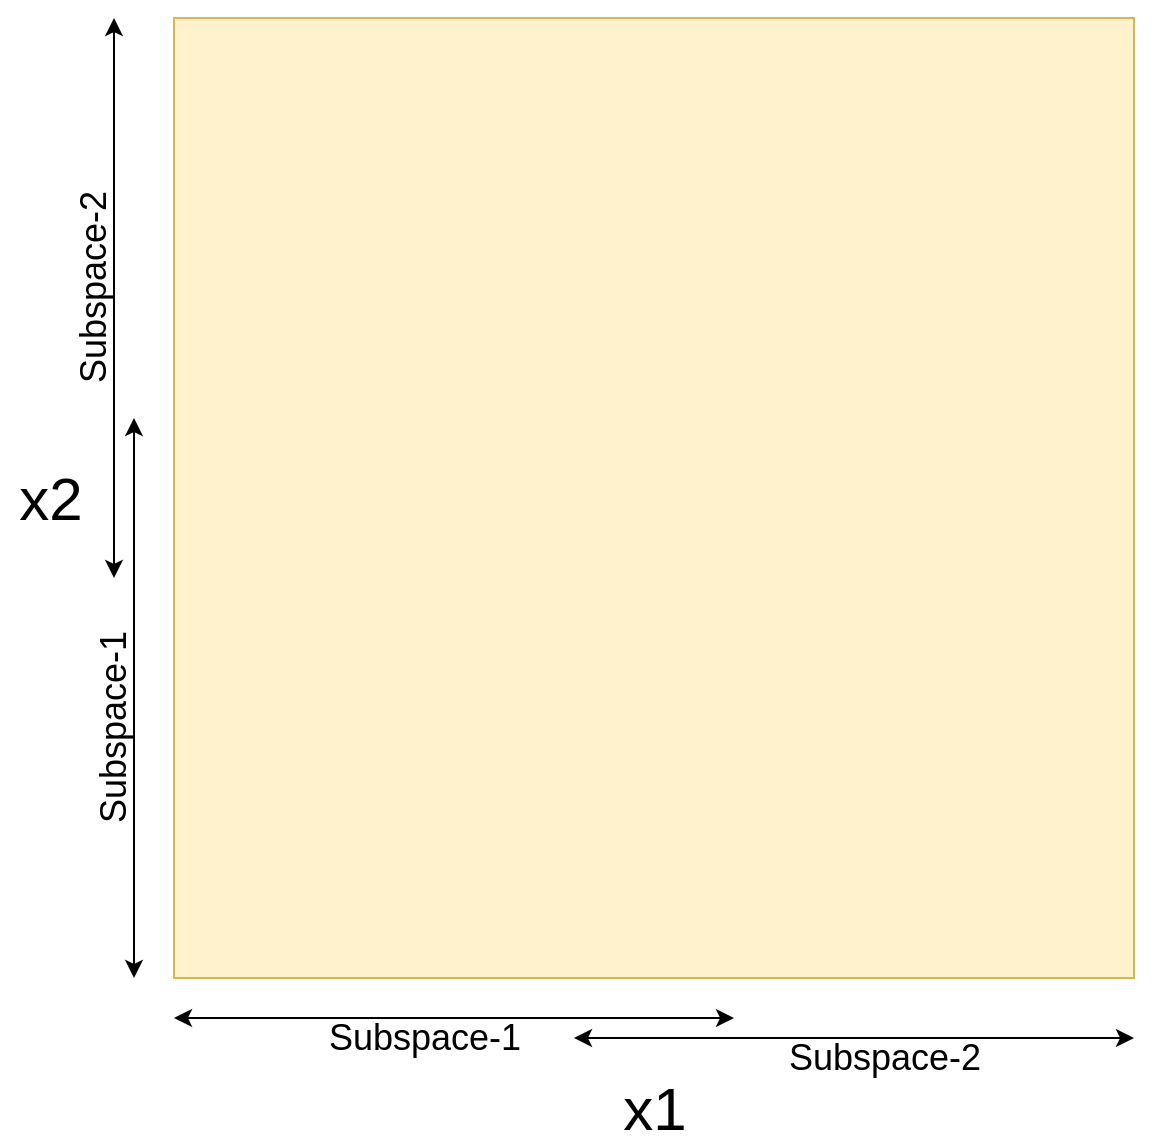 <mxfile version="17.4.2" type="device" pages="3"><diagram id="ElnYHEI3mxM1vTTUpZhZ" name="Page-1"><mxGraphModel dx="1422" dy="878" grid="1" gridSize="10" guides="1" tooltips="1" connect="1" arrows="1" fold="1" page="1" pageScale="1" pageWidth="1169" pageHeight="827" math="0" shadow="0"><root><mxCell id="0"/><mxCell id="1" parent="0"/><mxCell id="AfuKtb81hfzeMKFYEJdh-1" value="" style="whiteSpace=wrap;html=1;aspect=fixed;fillColor=#fff2cc;strokeColor=#d6b656;" parent="1" vertex="1"><mxGeometry x="320" y="120" width="480" height="480" as="geometry"/></mxCell><mxCell id="2DIjokHKBsW9UEJM3Tef-1" value="&lt;font style=&quot;font-size: 30px&quot;&gt;x1&lt;/font&gt;" style="text;html=1;align=center;verticalAlign=middle;resizable=0;points=[];autosize=1;strokeColor=none;fillColor=none;" parent="1" vertex="1"><mxGeometry x="535" y="650" width="50" height="30" as="geometry"/></mxCell><mxCell id="2DIjokHKBsW9UEJM3Tef-2" value="&lt;font style=&quot;font-size: 30px&quot;&gt;x2&lt;/font&gt;" style="text;html=1;align=center;verticalAlign=middle;resizable=0;points=[];autosize=1;strokeColor=none;fillColor=none;" parent="1" vertex="1"><mxGeometry x="233" y="345" width="50" height="30" as="geometry"/></mxCell><mxCell id="2DIjokHKBsW9UEJM3Tef-3" value="" style="endArrow=classic;startArrow=classic;html=1;rounded=0;fontSize=30;" parent="1" edge="1"><mxGeometry width="50" height="50" relative="1" as="geometry"><mxPoint x="290" y="120" as="sourcePoint"/><mxPoint x="290" y="400" as="targetPoint"/><Array as="points"/></mxGeometry></mxCell><mxCell id="2DIjokHKBsW9UEJM3Tef-4" value="" style="endArrow=classic;startArrow=classic;html=1;rounded=0;fontSize=30;" parent="1" edge="1"><mxGeometry width="50" height="50" relative="1" as="geometry"><mxPoint x="520" y="630" as="sourcePoint"/><mxPoint x="800" y="630" as="targetPoint"/><Array as="points"/></mxGeometry></mxCell><mxCell id="2DIjokHKBsW9UEJM3Tef-11" value="" style="endArrow=classic;startArrow=classic;html=1;rounded=0;fontSize=30;" parent="1" edge="1"><mxGeometry width="50" height="50" relative="1" as="geometry"><mxPoint x="300" y="320" as="sourcePoint"/><mxPoint x="300.0" y="600" as="targetPoint"/><Array as="points"/></mxGeometry></mxCell><mxCell id="2DIjokHKBsW9UEJM3Tef-12" value="" style="endArrow=classic;startArrow=classic;html=1;rounded=0;fontSize=30;" parent="1" edge="1"><mxGeometry width="50" height="50" relative="1" as="geometry"><mxPoint x="320" y="620" as="sourcePoint"/><mxPoint x="600" y="620" as="targetPoint"/><Array as="points"/></mxGeometry></mxCell><mxCell id="2DIjokHKBsW9UEJM3Tef-13" value="&lt;font style=&quot;font-size: 18px&quot;&gt;Subspace-1&lt;/font&gt;" style="text;html=1;align=center;verticalAlign=middle;resizable=0;points=[];autosize=1;strokeColor=none;fillColor=none;fontSize=30;" parent="1" vertex="1"><mxGeometry x="390" y="600" width="110" height="50" as="geometry"/></mxCell><mxCell id="2DIjokHKBsW9UEJM3Tef-14" value="&lt;font style=&quot;font-size: 18px&quot;&gt;Subspace-2&lt;/font&gt;" style="text;html=1;align=center;verticalAlign=middle;resizable=0;points=[];autosize=1;strokeColor=none;fillColor=none;fontSize=30;" parent="1" vertex="1"><mxGeometry x="620" y="610" width="110" height="50" as="geometry"/></mxCell><mxCell id="2DIjokHKBsW9UEJM3Tef-15" value="&lt;font style=&quot;font-size: 18px&quot;&gt;Subspace-1&lt;/font&gt;" style="text;html=1;align=center;verticalAlign=middle;resizable=0;points=[];autosize=1;strokeColor=none;fillColor=none;fontSize=30;rotation=270;" parent="1" vertex="1"><mxGeometry x="230" y="450" width="110" height="50" as="geometry"/></mxCell><mxCell id="2DIjokHKBsW9UEJM3Tef-16" value="&lt;font style=&quot;font-size: 18px&quot;&gt;Subspace-2&lt;/font&gt;" style="text;html=1;align=center;verticalAlign=middle;resizable=0;points=[];autosize=1;strokeColor=none;fillColor=none;fontSize=30;rotation=270;" parent="1" vertex="1"><mxGeometry x="220" y="230" width="110" height="50" as="geometry"/></mxCell></root></mxGraphModel></diagram><diagram id="sUQi1taEgjPFNK0h6j1f" name="Page-2"><mxGraphModel dx="1422" dy="878" grid="1" gridSize="10" guides="1" tooltips="1" connect="1" arrows="1" fold="1" page="1" pageScale="1" pageWidth="1169" pageHeight="827" math="0" shadow="0"><root><mxCell id="0"/><mxCell id="1" parent="0"/><mxCell id="Vhykg4nWG7FQnJlrdtDL-2" value="&lt;font style=&quot;font-size: 30px&quot;&gt;x1&lt;/font&gt;" style="text;html=1;align=center;verticalAlign=middle;resizable=0;points=[];autosize=1;strokeColor=none;fillColor=none;" vertex="1" parent="1"><mxGeometry x="535" y="650" width="50" height="30" as="geometry"/></mxCell><mxCell id="Vhykg4nWG7FQnJlrdtDL-3" value="&lt;font style=&quot;font-size: 30px&quot;&gt;x2&lt;/font&gt;" style="text;html=1;align=center;verticalAlign=middle;resizable=0;points=[];autosize=1;strokeColor=none;fillColor=none;" vertex="1" parent="1"><mxGeometry x="233" y="345" width="50" height="30" as="geometry"/></mxCell><mxCell id="Vhykg4nWG7FQnJlrdtDL-4" value="" style="endArrow=classic;startArrow=classic;html=1;rounded=0;fontSize=30;" edge="1" parent="1"><mxGeometry width="50" height="50" relative="1" as="geometry"><mxPoint x="290" y="120" as="sourcePoint"/><mxPoint x="290" y="400" as="targetPoint"/><Array as="points"/></mxGeometry></mxCell><mxCell id="Vhykg4nWG7FQnJlrdtDL-5" value="" style="endArrow=classic;startArrow=classic;html=1;rounded=0;fontSize=30;" edge="1" parent="1"><mxGeometry width="50" height="50" relative="1" as="geometry"><mxPoint x="520" y="630" as="sourcePoint"/><mxPoint x="800" y="630" as="targetPoint"/><Array as="points"/></mxGeometry></mxCell><mxCell id="Vhykg4nWG7FQnJlrdtDL-6" value="" style="endArrow=classic;startArrow=classic;html=1;rounded=0;fontSize=30;" edge="1" parent="1"><mxGeometry width="50" height="50" relative="1" as="geometry"><mxPoint x="300" y="320" as="sourcePoint"/><mxPoint x="300" y="600" as="targetPoint"/><Array as="points"/></mxGeometry></mxCell><mxCell id="Vhykg4nWG7FQnJlrdtDL-7" value="" style="endArrow=classic;startArrow=classic;html=1;rounded=0;fontSize=30;" edge="1" parent="1"><mxGeometry width="50" height="50" relative="1" as="geometry"><mxPoint x="320" y="620" as="sourcePoint"/><mxPoint x="600" y="620" as="targetPoint"/><Array as="points"/></mxGeometry></mxCell><mxCell id="Vhykg4nWG7FQnJlrdtDL-8" value="&lt;font style=&quot;font-size: 18px&quot;&gt;Subspace-1&lt;/font&gt;" style="text;html=1;align=center;verticalAlign=middle;resizable=0;points=[];autosize=1;strokeColor=none;fillColor=none;fontSize=30;" vertex="1" parent="1"><mxGeometry x="390" y="600" width="110" height="50" as="geometry"/></mxCell><mxCell id="Vhykg4nWG7FQnJlrdtDL-9" value="&lt;font style=&quot;font-size: 18px&quot;&gt;Subspace-2&lt;/font&gt;" style="text;html=1;align=center;verticalAlign=middle;resizable=0;points=[];autosize=1;strokeColor=none;fillColor=none;fontSize=30;" vertex="1" parent="1"><mxGeometry x="620" y="610" width="110" height="50" as="geometry"/></mxCell><mxCell id="Vhykg4nWG7FQnJlrdtDL-10" value="&lt;font style=&quot;font-size: 18px&quot;&gt;Subspace-1&lt;/font&gt;" style="text;html=1;align=center;verticalAlign=middle;resizable=0;points=[];autosize=1;strokeColor=none;fillColor=none;fontSize=30;rotation=270;" vertex="1" parent="1"><mxGeometry x="230" y="450" width="110" height="50" as="geometry"/></mxCell><mxCell id="Vhykg4nWG7FQnJlrdtDL-11" value="&lt;font style=&quot;font-size: 18px&quot;&gt;Subspace-2&lt;/font&gt;" style="text;html=1;align=center;verticalAlign=middle;resizable=0;points=[];autosize=1;strokeColor=none;fillColor=none;fontSize=30;rotation=270;" vertex="1" parent="1"><mxGeometry x="220" y="230" width="110" height="50" as="geometry"/></mxCell><mxCell id="Vhykg4nWG7FQnJlrdtDL-12" value="" style="whiteSpace=wrap;html=1;aspect=fixed;fontSize=18;fillColor=#b0e3e6;strokeColor=none;opacity=70;" vertex="1" parent="1"><mxGeometry x="320" y="120" width="280" height="280" as="geometry"/></mxCell><mxCell id="Vhykg4nWG7FQnJlrdtDL-13" value="" style="whiteSpace=wrap;html=1;aspect=fixed;fontSize=18;fillColor=#b1ddf0;strokeColor=none;opacity=70;" vertex="1" parent="1"><mxGeometry x="320" y="320" width="280" height="280" as="geometry"/></mxCell><mxCell id="Vhykg4nWG7FQnJlrdtDL-14" value="" style="whiteSpace=wrap;html=1;aspect=fixed;fontSize=18;fillColor=#d0cee2;strokeColor=none;opacity=70;" vertex="1" parent="1"><mxGeometry x="520" y="320" width="280" height="280" as="geometry"/></mxCell><mxCell id="Vhykg4nWG7FQnJlrdtDL-15" value="" style="whiteSpace=wrap;html=1;aspect=fixed;fontSize=18;fillColor=#bac8d3;strokeColor=none;opacity=70;" vertex="1" parent="1"><mxGeometry x="520" y="120" width="280" height="280" as="geometry"/></mxCell><mxCell id="YcBrGhLFLf9rv-FYNLxs-1" value="&lt;font style=&quot;font-size: 22px&quot;&gt;HS1&lt;/font&gt;" style="text;html=1;align=center;verticalAlign=middle;resizable=0;points=[];autosize=1;strokeColor=#10739e;fillColor=#b1ddf0;" vertex="1" parent="1"><mxGeometry x="390" y="500" width="60" height="20" as="geometry"/></mxCell><mxCell id="YcBrGhLFLf9rv-FYNLxs-2" value="&lt;font style=&quot;font-size: 22px&quot;&gt;HS2&lt;/font&gt;" style="text;html=1;align=center;verticalAlign=middle;resizable=0;points=[];autosize=1;strokeColor=#0e8088;fillColor=#b0e3e6;" vertex="1" parent="1"><mxGeometry x="400" y="200" width="60" height="20" as="geometry"/></mxCell><mxCell id="YcBrGhLFLf9rv-FYNLxs-3" value="&lt;font style=&quot;font-size: 22px&quot;&gt;HS3&lt;/font&gt;" style="text;html=1;align=center;verticalAlign=middle;resizable=0;points=[];autosize=1;strokeColor=#56517e;fillColor=#d0cee2;" vertex="1" parent="1"><mxGeometry x="660" y="500" width="60" height="20" as="geometry"/></mxCell><mxCell id="YcBrGhLFLf9rv-FYNLxs-4" value="&lt;font style=&quot;font-size: 22px&quot;&gt;HS4&lt;/font&gt;" style="text;html=1;align=center;verticalAlign=middle;resizable=0;points=[];autosize=1;strokeColor=#23445d;fillColor=#bac8d3;" vertex="1" parent="1"><mxGeometry x="660" y="200" width="60" height="20" as="geometry"/></mxCell></root></mxGraphModel></diagram><diagram id="YeLpa4Y5ggp5NkpuIjST" name="Page-3"><mxGraphModel dx="1422" dy="878" grid="1" gridSize="10" guides="1" tooltips="1" connect="1" arrows="1" fold="1" page="1" pageScale="1" pageWidth="1169" pageHeight="827" math="0" shadow="0"><root><mxCell id="0"/><mxCell id="1" parent="0"/><mxCell id="Fanskvso7Yym5yrfJJgK-1" value="&lt;font style=&quot;font-size: 30px&quot;&gt;x1&lt;/font&gt;" style="text;html=1;align=center;verticalAlign=middle;resizable=0;points=[];autosize=1;strokeColor=none;fillColor=none;" vertex="1" parent="1"><mxGeometry x="535" y="650" width="50" height="30" as="geometry"/></mxCell><mxCell id="Fanskvso7Yym5yrfJJgK-2" value="&lt;font style=&quot;font-size: 30px&quot;&gt;x2&lt;/font&gt;" style="text;html=1;align=center;verticalAlign=middle;resizable=0;points=[];autosize=1;strokeColor=none;fillColor=none;" vertex="1" parent="1"><mxGeometry x="233" y="345" width="50" height="30" as="geometry"/></mxCell><mxCell id="Fanskvso7Yym5yrfJJgK-3" value="" style="endArrow=classic;startArrow=classic;html=1;rounded=0;fontSize=30;" edge="1" parent="1"><mxGeometry width="50" height="50" relative="1" as="geometry"><mxPoint x="290" y="120" as="sourcePoint"/><mxPoint x="290" y="400" as="targetPoint"/><Array as="points"/></mxGeometry></mxCell><mxCell id="Fanskvso7Yym5yrfJJgK-4" value="" style="endArrow=classic;startArrow=classic;html=1;rounded=0;fontSize=30;" edge="1" parent="1"><mxGeometry width="50" height="50" relative="1" as="geometry"><mxPoint x="520" y="630" as="sourcePoint"/><mxPoint x="800" y="630" as="targetPoint"/><Array as="points"/></mxGeometry></mxCell><mxCell id="Fanskvso7Yym5yrfJJgK-5" value="" style="endArrow=classic;startArrow=classic;html=1;rounded=0;fontSize=30;" edge="1" parent="1"><mxGeometry width="50" height="50" relative="1" as="geometry"><mxPoint x="300" y="320" as="sourcePoint"/><mxPoint x="300" y="600" as="targetPoint"/><Array as="points"/></mxGeometry></mxCell><mxCell id="Fanskvso7Yym5yrfJJgK-6" value="" style="endArrow=classic;startArrow=classic;html=1;rounded=0;fontSize=30;" edge="1" parent="1"><mxGeometry width="50" height="50" relative="1" as="geometry"><mxPoint x="320" y="620" as="sourcePoint"/><mxPoint x="600" y="620" as="targetPoint"/><Array as="points"/></mxGeometry></mxCell><mxCell id="Fanskvso7Yym5yrfJJgK-7" value="&lt;font style=&quot;font-size: 18px&quot;&gt;Subspace-1&lt;/font&gt;" style="text;html=1;align=center;verticalAlign=middle;resizable=0;points=[];autosize=1;strokeColor=none;fillColor=none;fontSize=30;" vertex="1" parent="1"><mxGeometry x="390" y="600" width="110" height="50" as="geometry"/></mxCell><mxCell id="Fanskvso7Yym5yrfJJgK-8" value="&lt;font style=&quot;font-size: 18px&quot;&gt;Subspace-2&lt;/font&gt;" style="text;html=1;align=center;verticalAlign=middle;resizable=0;points=[];autosize=1;strokeColor=none;fillColor=none;fontSize=30;" vertex="1" parent="1"><mxGeometry x="620" y="610" width="110" height="50" as="geometry"/></mxCell><mxCell id="Fanskvso7Yym5yrfJJgK-9" value="&lt;font style=&quot;font-size: 18px&quot;&gt;Subspace-1&lt;/font&gt;" style="text;html=1;align=center;verticalAlign=middle;resizable=0;points=[];autosize=1;strokeColor=none;fillColor=none;fontSize=30;rotation=270;" vertex="1" parent="1"><mxGeometry x="230" y="450" width="110" height="50" as="geometry"/></mxCell><mxCell id="Fanskvso7Yym5yrfJJgK-10" value="&lt;font style=&quot;font-size: 18px&quot;&gt;Subspace-2&lt;/font&gt;" style="text;html=1;align=center;verticalAlign=middle;resizable=0;points=[];autosize=1;strokeColor=none;fillColor=none;fontSize=30;rotation=270;" vertex="1" parent="1"><mxGeometry x="220" y="230" width="110" height="50" as="geometry"/></mxCell><mxCell id="Fanskvso7Yym5yrfJJgK-11" value="" style="whiteSpace=wrap;html=1;aspect=fixed;fontSize=18;fillColor=#b0e3e6;strokeColor=none;opacity=70;" vertex="1" parent="1"><mxGeometry x="320" y="120" width="280" height="280" as="geometry"/></mxCell><mxCell id="Fanskvso7Yym5yrfJJgK-12" value="" style="whiteSpace=wrap;html=1;aspect=fixed;fontSize=18;fillColor=#b1ddf0;strokeColor=none;opacity=70;" vertex="1" parent="1"><mxGeometry x="320" y="320" width="280" height="280" as="geometry"/></mxCell><mxCell id="Fanskvso7Yym5yrfJJgK-13" value="" style="whiteSpace=wrap;html=1;aspect=fixed;fontSize=18;fillColor=#d0cee2;strokeColor=none;opacity=70;" vertex="1" parent="1"><mxGeometry x="520" y="320" width="280" height="280" as="geometry"/></mxCell><mxCell id="Fanskvso7Yym5yrfJJgK-14" value="" style="whiteSpace=wrap;html=1;aspect=fixed;fontSize=18;fillColor=#bac8d3;strokeColor=none;opacity=70;" vertex="1" parent="1"><mxGeometry x="520" y="120" width="280" height="280" as="geometry"/></mxCell><mxCell id="Fanskvso7Yym5yrfJJgK-15" value="" style="ellipse;whiteSpace=wrap;html=1;aspect=fixed;fontSize=18;opacity=70;fillColor=#d80073;fontColor=#ffffff;strokeColor=#A50040;" vertex="1" parent="1"><mxGeometry x="535" y="480" width="20" height="20" as="geometry"/></mxCell><mxCell id="r9Q41Sb89O-07b3tH9c7-1" value="&lt;font style=&quot;font-size: 22px&quot;&gt;HS1&lt;/font&gt;" style="text;html=1;align=center;verticalAlign=middle;resizable=0;points=[];autosize=1;strokeColor=#10739e;fillColor=#b1ddf0;" vertex="1" parent="1"><mxGeometry x="390" y="500" width="60" height="20" as="geometry"/></mxCell><mxCell id="r9Q41Sb89O-07b3tH9c7-2" value="&lt;font style=&quot;font-size: 22px&quot;&gt;HS2&lt;/font&gt;" style="text;html=1;align=center;verticalAlign=middle;resizable=0;points=[];autosize=1;strokeColor=#0e8088;fillColor=#b0e3e6;" vertex="1" parent="1"><mxGeometry x="400" y="200" width="60" height="20" as="geometry"/></mxCell><mxCell id="r9Q41Sb89O-07b3tH9c7-3" value="&lt;font style=&quot;font-size: 22px&quot;&gt;HS3&lt;/font&gt;" style="text;html=1;align=center;verticalAlign=middle;resizable=0;points=[];autosize=1;strokeColor=#56517e;fillColor=#d0cee2;" vertex="1" parent="1"><mxGeometry x="660" y="500" width="60" height="20" as="geometry"/></mxCell><mxCell id="r9Q41Sb89O-07b3tH9c7-4" value="&lt;font style=&quot;font-size: 22px&quot;&gt;HS4&lt;/font&gt;" style="text;html=1;align=center;verticalAlign=middle;resizable=0;points=[];autosize=1;strokeColor=#23445d;fillColor=#bac8d3;" vertex="1" parent="1"><mxGeometry x="660" y="200" width="60" height="20" as="geometry"/></mxCell></root></mxGraphModel></diagram></mxfile>